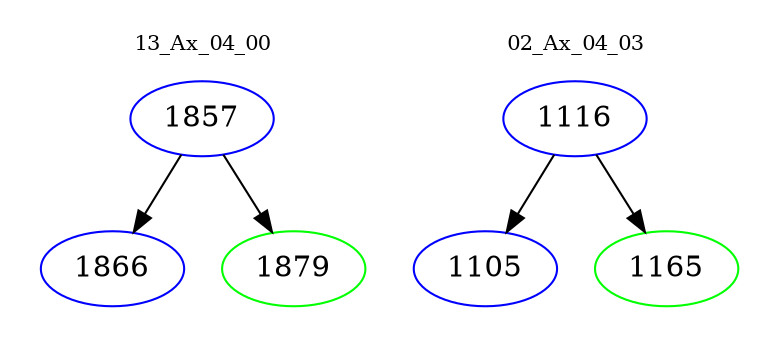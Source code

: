 digraph{
subgraph cluster_0 {
color = white
label = "13_Ax_04_00";
fontsize=10;
T0_1857 [label="1857", color="blue"]
T0_1857 -> T0_1866 [color="black"]
T0_1866 [label="1866", color="blue"]
T0_1857 -> T0_1879 [color="black"]
T0_1879 [label="1879", color="green"]
}
subgraph cluster_1 {
color = white
label = "02_Ax_04_03";
fontsize=10;
T1_1116 [label="1116", color="blue"]
T1_1116 -> T1_1105 [color="black"]
T1_1105 [label="1105", color="blue"]
T1_1116 -> T1_1165 [color="black"]
T1_1165 [label="1165", color="green"]
}
}
